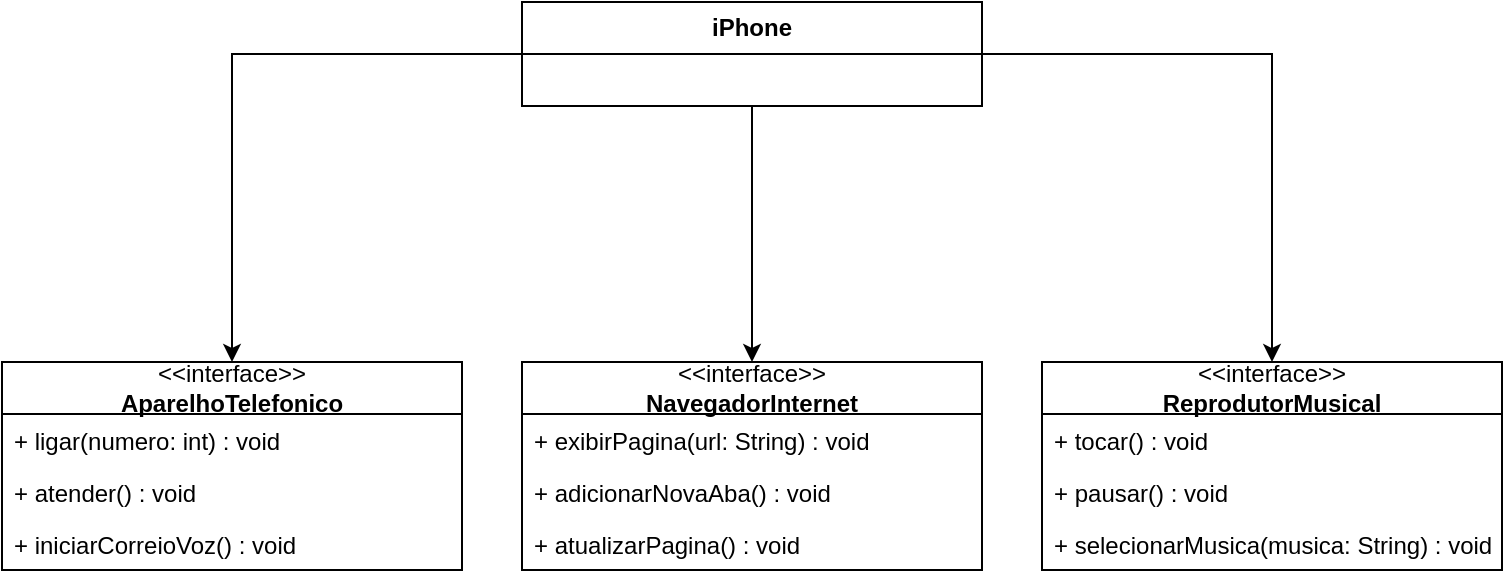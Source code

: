 <mxfile version="22.0.6" type="device">
  <diagram name="Página-1" id="FFh-wNRYnX0ZjV3KCYJH">
    <mxGraphModel dx="875" dy="445" grid="1" gridSize="10" guides="1" tooltips="1" connect="1" arrows="1" fold="1" page="1" pageScale="1" pageWidth="827" pageHeight="1169" math="0" shadow="0">
      <root>
        <mxCell id="0" />
        <mxCell id="1" parent="0" />
        <mxCell id="DlrTC51hnkOTFSS-dklX-56" style="edgeStyle=orthogonalEdgeStyle;rounded=0;orthogonalLoop=1;jettySize=auto;html=1;entryX=0.5;entryY=0;entryDx=0;entryDy=0;" edge="1" parent="1" source="DlrTC51hnkOTFSS-dklX-38" target="DlrTC51hnkOTFSS-dklX-50">
          <mxGeometry relative="1" as="geometry" />
        </mxCell>
        <mxCell id="DlrTC51hnkOTFSS-dklX-58" style="edgeStyle=orthogonalEdgeStyle;rounded=0;orthogonalLoop=1;jettySize=auto;html=1;entryX=0.5;entryY=0;entryDx=0;entryDy=0;" edge="1" parent="1" source="DlrTC51hnkOTFSS-dklX-38" target="DlrTC51hnkOTFSS-dklX-42">
          <mxGeometry relative="1" as="geometry" />
        </mxCell>
        <mxCell id="DlrTC51hnkOTFSS-dklX-59" style="edgeStyle=orthogonalEdgeStyle;rounded=0;orthogonalLoop=1;jettySize=auto;html=1;entryX=0.5;entryY=0;entryDx=0;entryDy=0;" edge="1" parent="1" source="DlrTC51hnkOTFSS-dklX-38" target="DlrTC51hnkOTFSS-dklX-46">
          <mxGeometry relative="1" as="geometry" />
        </mxCell>
        <mxCell id="DlrTC51hnkOTFSS-dklX-38" value="&lt;b&gt;iPhone&lt;/b&gt;" style="swimlane;fontStyle=0;childLayout=stackLayout;horizontal=1;startSize=26;fillColor=none;horizontalStack=0;resizeParent=1;resizeParentMax=0;resizeLast=0;collapsible=1;marginBottom=0;whiteSpace=wrap;html=1;" vertex="1" parent="1">
          <mxGeometry x="320" y="60" width="230" height="52" as="geometry" />
        </mxCell>
        <mxCell id="DlrTC51hnkOTFSS-dklX-42" value="&amp;lt;&amp;lt;interface&amp;gt;&amp;gt;&lt;br&gt;&lt;b&gt;NavegadorInternet&lt;/b&gt;" style="swimlane;fontStyle=0;childLayout=stackLayout;horizontal=1;startSize=26;fillColor=none;horizontalStack=0;resizeParent=1;resizeParentMax=0;resizeLast=0;collapsible=1;marginBottom=0;whiteSpace=wrap;html=1;" vertex="1" parent="1">
          <mxGeometry x="320" y="240" width="230" height="104" as="geometry" />
        </mxCell>
        <mxCell id="DlrTC51hnkOTFSS-dklX-43" value="+ exibirPagina(url: String) : void" style="text;strokeColor=none;fillColor=none;align=left;verticalAlign=top;spacingLeft=4;spacingRight=4;overflow=hidden;rotatable=0;points=[[0,0.5],[1,0.5]];portConstraint=eastwest;whiteSpace=wrap;html=1;" vertex="1" parent="DlrTC51hnkOTFSS-dklX-42">
          <mxGeometry y="26" width="230" height="26" as="geometry" />
        </mxCell>
        <mxCell id="DlrTC51hnkOTFSS-dklX-44" value="+ adicionarNovaAba() : void" style="text;strokeColor=none;fillColor=none;align=left;verticalAlign=top;spacingLeft=4;spacingRight=4;overflow=hidden;rotatable=0;points=[[0,0.5],[1,0.5]];portConstraint=eastwest;whiteSpace=wrap;html=1;" vertex="1" parent="DlrTC51hnkOTFSS-dklX-42">
          <mxGeometry y="52" width="230" height="26" as="geometry" />
        </mxCell>
        <mxCell id="DlrTC51hnkOTFSS-dklX-45" value="+ atualizarPagina() : void" style="text;strokeColor=none;fillColor=none;align=left;verticalAlign=top;spacingLeft=4;spacingRight=4;overflow=hidden;rotatable=0;points=[[0,0.5],[1,0.5]];portConstraint=eastwest;whiteSpace=wrap;html=1;" vertex="1" parent="DlrTC51hnkOTFSS-dklX-42">
          <mxGeometry y="78" width="230" height="26" as="geometry" />
        </mxCell>
        <mxCell id="DlrTC51hnkOTFSS-dklX-46" value="&amp;lt;&amp;lt;interface&amp;gt;&amp;gt;&lt;br&gt;&lt;b&gt;ReprodutorMusical&lt;/b&gt;" style="swimlane;fontStyle=0;childLayout=stackLayout;horizontal=1;startSize=26;fillColor=none;horizontalStack=0;resizeParent=1;resizeParentMax=0;resizeLast=0;collapsible=1;marginBottom=0;whiteSpace=wrap;html=1;" vertex="1" parent="1">
          <mxGeometry x="580" y="240" width="230" height="104" as="geometry" />
        </mxCell>
        <mxCell id="DlrTC51hnkOTFSS-dklX-47" value="+ tocar() : void" style="text;strokeColor=none;fillColor=none;align=left;verticalAlign=top;spacingLeft=4;spacingRight=4;overflow=hidden;rotatable=0;points=[[0,0.5],[1,0.5]];portConstraint=eastwest;whiteSpace=wrap;html=1;" vertex="1" parent="DlrTC51hnkOTFSS-dklX-46">
          <mxGeometry y="26" width="230" height="26" as="geometry" />
        </mxCell>
        <mxCell id="DlrTC51hnkOTFSS-dklX-48" value="+ pausar() : void" style="text;strokeColor=none;fillColor=none;align=left;verticalAlign=top;spacingLeft=4;spacingRight=4;overflow=hidden;rotatable=0;points=[[0,0.5],[1,0.5]];portConstraint=eastwest;whiteSpace=wrap;html=1;" vertex="1" parent="DlrTC51hnkOTFSS-dklX-46">
          <mxGeometry y="52" width="230" height="26" as="geometry" />
        </mxCell>
        <mxCell id="DlrTC51hnkOTFSS-dklX-49" value="+ selecionarMusica(musica: String) : void" style="text;strokeColor=none;fillColor=none;align=left;verticalAlign=top;spacingLeft=4;spacingRight=4;overflow=hidden;rotatable=0;points=[[0,0.5],[1,0.5]];portConstraint=eastwest;whiteSpace=wrap;html=1;" vertex="1" parent="DlrTC51hnkOTFSS-dklX-46">
          <mxGeometry y="78" width="230" height="26" as="geometry" />
        </mxCell>
        <mxCell id="DlrTC51hnkOTFSS-dklX-50" value="&amp;lt;&amp;lt;interface&amp;gt;&amp;gt;&lt;br&gt;&lt;b&gt;AparelhoTelefonico&lt;/b&gt;" style="swimlane;fontStyle=0;childLayout=stackLayout;horizontal=1;startSize=26;fillColor=none;horizontalStack=0;resizeParent=1;resizeParentMax=0;resizeLast=0;collapsible=1;marginBottom=0;whiteSpace=wrap;html=1;" vertex="1" parent="1">
          <mxGeometry x="60" y="240" width="230" height="104" as="geometry" />
        </mxCell>
        <mxCell id="DlrTC51hnkOTFSS-dklX-51" value="+ ligar(numero: int) : void" style="text;strokeColor=none;fillColor=none;align=left;verticalAlign=top;spacingLeft=4;spacingRight=4;overflow=hidden;rotatable=0;points=[[0,0.5],[1,0.5]];portConstraint=eastwest;whiteSpace=wrap;html=1;" vertex="1" parent="DlrTC51hnkOTFSS-dklX-50">
          <mxGeometry y="26" width="230" height="26" as="geometry" />
        </mxCell>
        <mxCell id="DlrTC51hnkOTFSS-dklX-52" value="+ atender() : void" style="text;strokeColor=none;fillColor=none;align=left;verticalAlign=top;spacingLeft=4;spacingRight=4;overflow=hidden;rotatable=0;points=[[0,0.5],[1,0.5]];portConstraint=eastwest;whiteSpace=wrap;html=1;" vertex="1" parent="DlrTC51hnkOTFSS-dklX-50">
          <mxGeometry y="52" width="230" height="26" as="geometry" />
        </mxCell>
        <mxCell id="DlrTC51hnkOTFSS-dklX-53" value="+ iniciarCorreioVoz() : void" style="text;strokeColor=none;fillColor=none;align=left;verticalAlign=top;spacingLeft=4;spacingRight=4;overflow=hidden;rotatable=0;points=[[0,0.5],[1,0.5]];portConstraint=eastwest;whiteSpace=wrap;html=1;" vertex="1" parent="DlrTC51hnkOTFSS-dklX-50">
          <mxGeometry y="78" width="230" height="26" as="geometry" />
        </mxCell>
      </root>
    </mxGraphModel>
  </diagram>
</mxfile>
